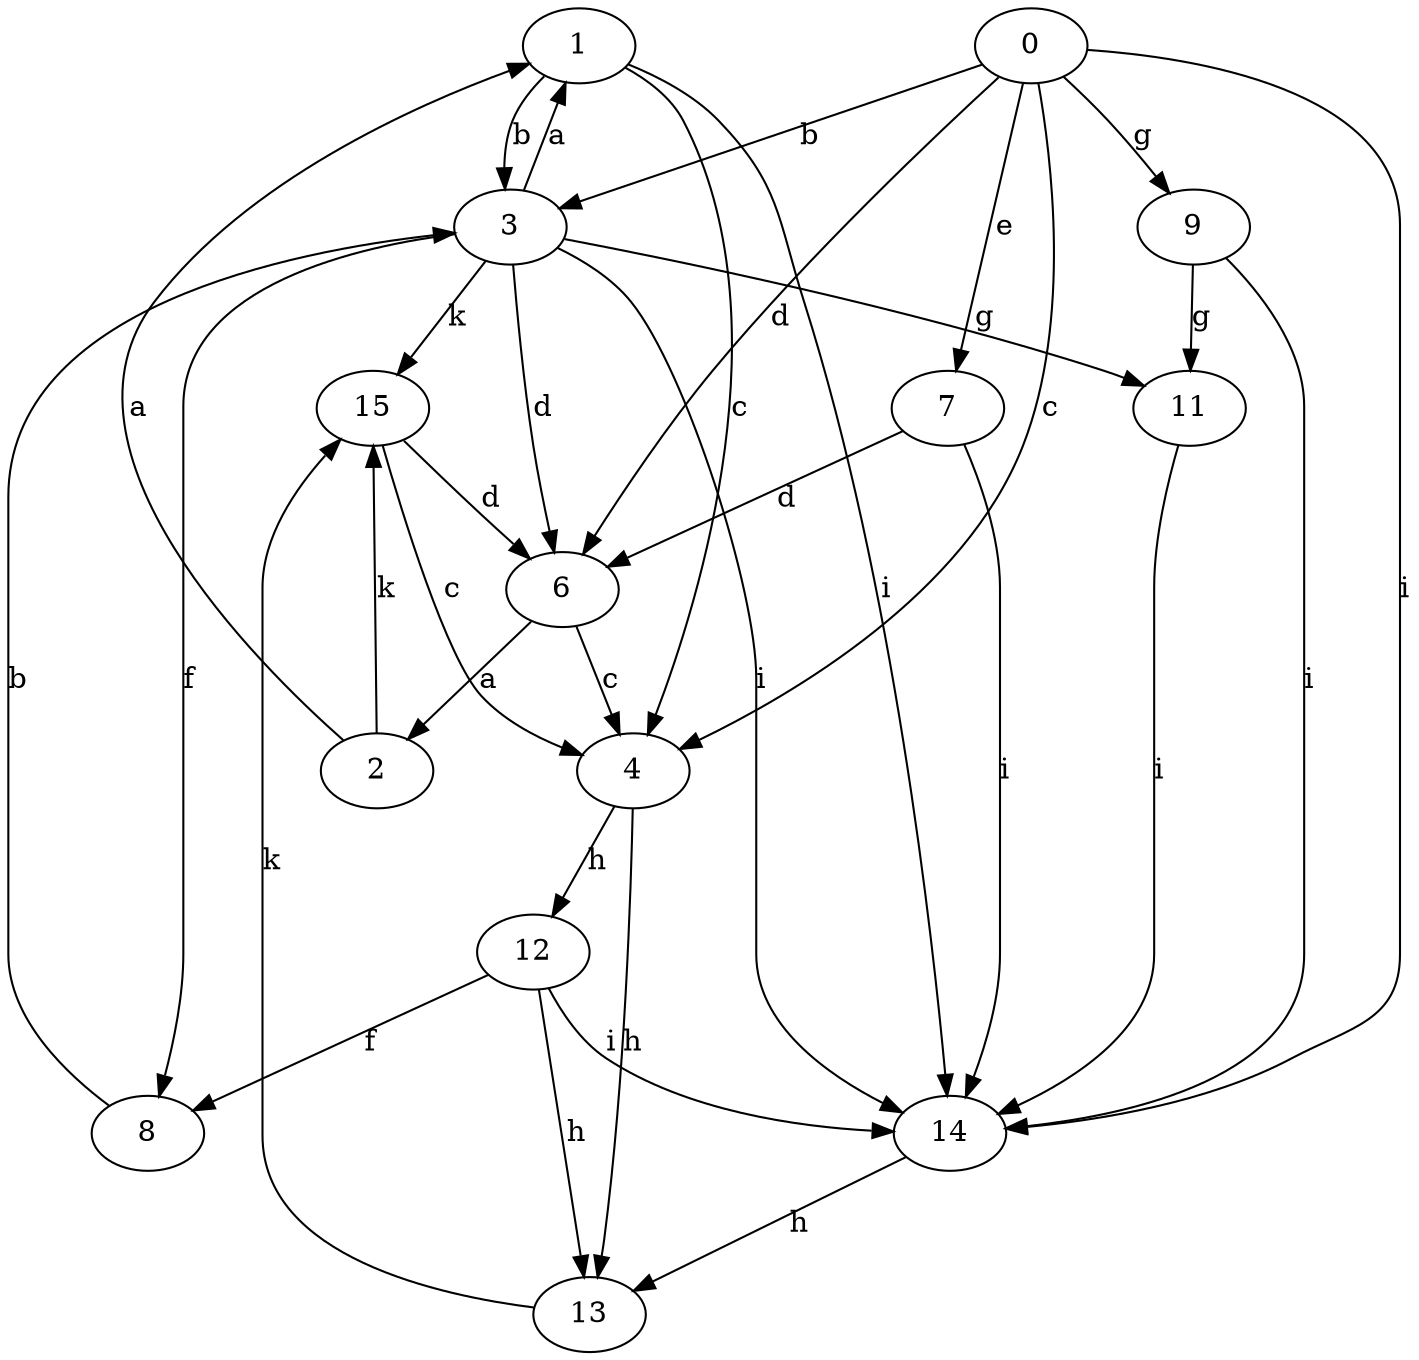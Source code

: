 strict digraph  {
1;
2;
3;
4;
6;
7;
8;
9;
0;
11;
12;
13;
14;
15;
1 -> 3  [label=b];
1 -> 4  [label=c];
1 -> 14  [label=i];
2 -> 1  [label=a];
2 -> 15  [label=k];
3 -> 1  [label=a];
3 -> 6  [label=d];
3 -> 8  [label=f];
3 -> 11  [label=g];
3 -> 14  [label=i];
3 -> 15  [label=k];
4 -> 12  [label=h];
4 -> 13  [label=h];
6 -> 2  [label=a];
6 -> 4  [label=c];
7 -> 6  [label=d];
7 -> 14  [label=i];
8 -> 3  [label=b];
9 -> 11  [label=g];
9 -> 14  [label=i];
0 -> 3  [label=b];
0 -> 4  [label=c];
0 -> 6  [label=d];
0 -> 7  [label=e];
0 -> 9  [label=g];
0 -> 14  [label=i];
11 -> 14  [label=i];
12 -> 8  [label=f];
12 -> 13  [label=h];
12 -> 14  [label=i];
13 -> 15  [label=k];
14 -> 13  [label=h];
15 -> 4  [label=c];
15 -> 6  [label=d];
}
